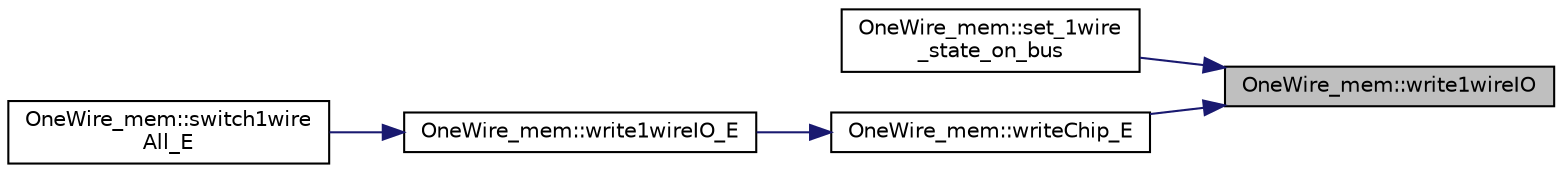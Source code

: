 digraph "OneWire_mem::write1wireIO"
{
 // INTERACTIVE_SVG=YES
 // LATEX_PDF_SIZE
  edge [fontname="Helvetica",fontsize="10",labelfontname="Helvetica",labelfontsize="10"];
  node [fontname="Helvetica",fontsize="10",shape=record];
  rankdir="RL";
  Node1 [label="OneWire_mem::write1wireIO",height=0.2,width=0.4,color="black", fillcolor="grey75", style="filled", fontcolor="black",tooltip="Wrapper func to call global func with ( ow[owIndex] , addr , state )"];
  Node1 -> Node2 [dir="back",color="midnightblue",fontsize="10",style="solid"];
  Node2 [label="OneWire_mem::set_1wire\l_state_on_bus",height=0.2,width=0.4,color="black", fillcolor="white", style="filled",URL="$class_one_wire__mem.html#ae5d9f16ae93c13a452a4fd33b5ead458",tooltip="Set the 1wire chip IO pin state."];
  Node1 -> Node3 [dir="back",color="midnightblue",fontsize="10",style="solid"];
  Node3 [label="OneWire_mem::writeChip_E",height=0.2,width=0.4,color="black", fillcolor="white", style="filled",URL="$class_one_wire__mem.html#abd64b471807251802d190f1c3d3d3034",tooltip="Write IO to chip and save state. Works with last chip in working vars(workingAddr)."];
  Node3 -> Node4 [dir="back",color="midnightblue",fontsize="10",style="solid"];
  Node4 [label="OneWire_mem::write1wireIO_E",height=0.2,width=0.4,color="black", fillcolor="white", style="filled",URL="$class_one_wire__mem.html#a78917ec5043843e1db5bb3018320aab9",tooltip="Set 1-wire chip IO pin bitmask(register on chip) for chip stored in EEProm. todo only handles DS2413."];
  Node4 -> Node5 [dir="back",color="midnightblue",fontsize="10",style="solid"];
  Node5 [label="OneWire_mem::switch1wire\lAll_E",height=0.2,width=0.4,color="black", fillcolor="white", style="filled",URL="$class_one_wire__mem.html#a2bc839954ab289d046fe725cc795ea77",tooltip="Set IO pins on all saved 1-wire chips."];
}

